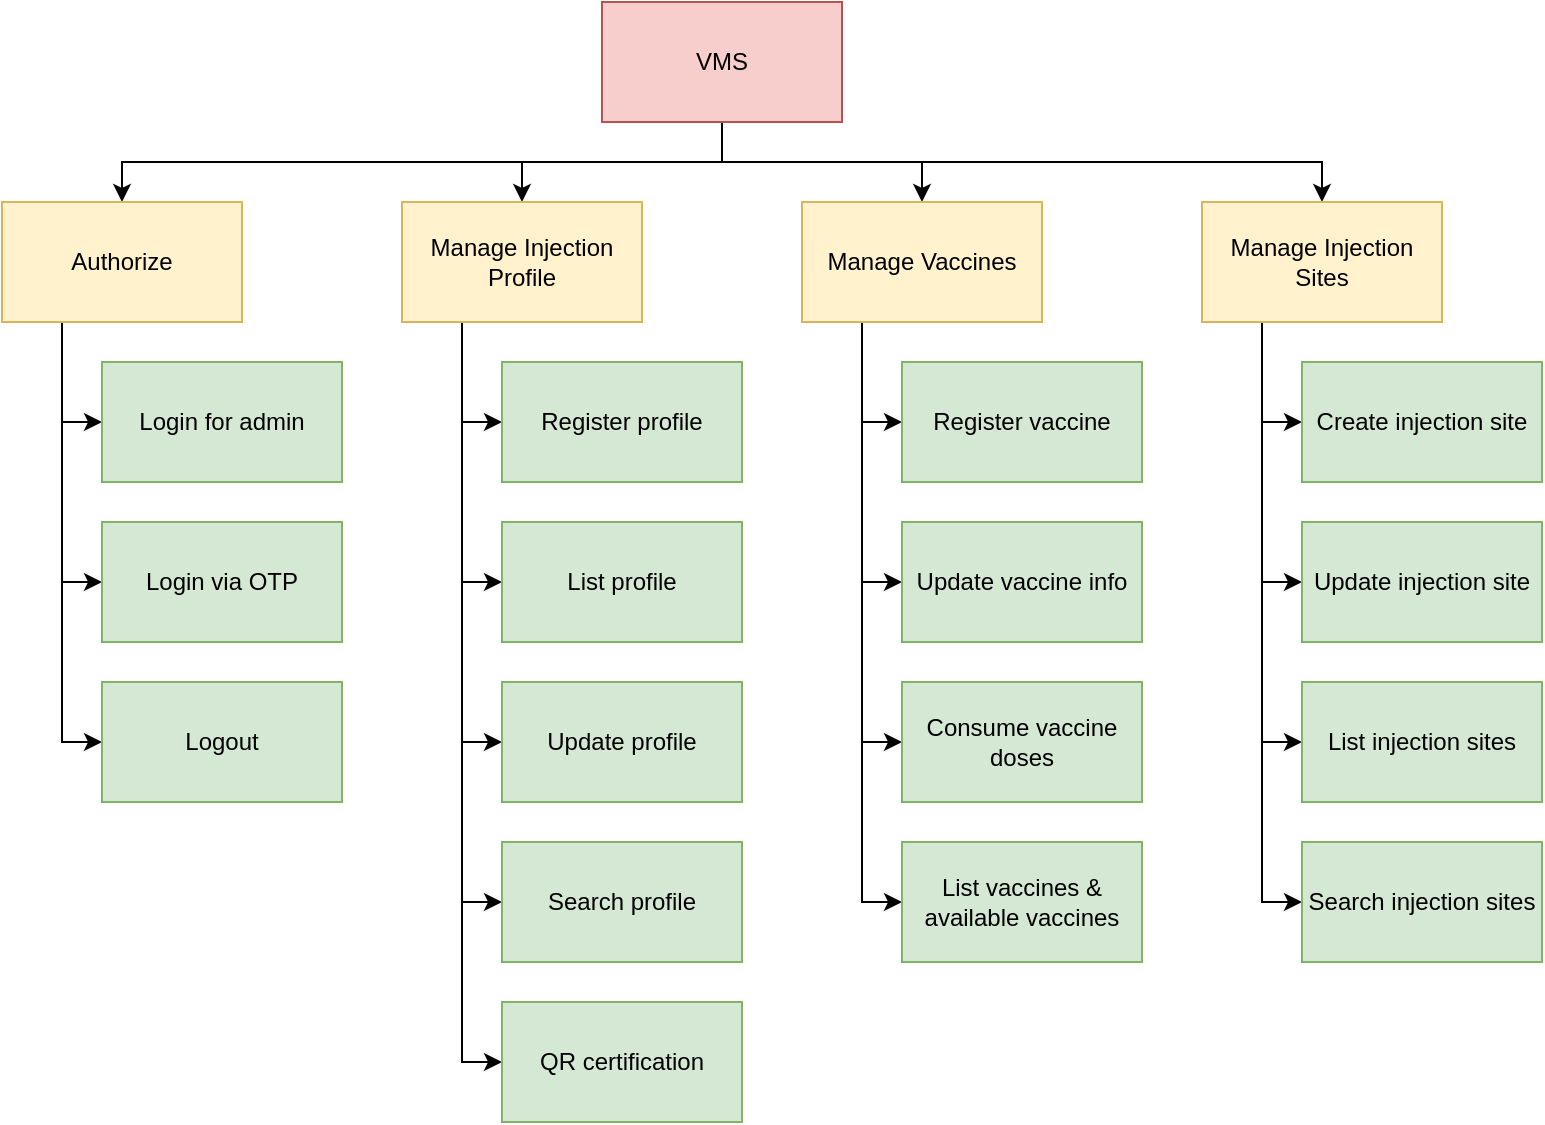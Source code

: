 <mxfile version="15.5.0" type="device" pages="4"><diagram id="y5hY4Z4zXOFLdtL73Wgx" name="BFD"><mxGraphModel dx="782" dy="428" grid="1" gridSize="10" guides="1" tooltips="1" connect="1" arrows="1" fold="1" page="1" pageScale="1" pageWidth="850" pageHeight="1100" math="0" shadow="0"><root><mxCell id="0"/><mxCell id="1" parent="0"/><mxCell id="92rDcQYIDpP8S6x5RBBd-23" style="edgeStyle=orthogonalEdgeStyle;rounded=0;orthogonalLoop=1;jettySize=auto;html=1;exitX=0.5;exitY=1;exitDx=0;exitDy=0;entryX=0.5;entryY=0;entryDx=0;entryDy=0;" parent="1" source="92rDcQYIDpP8S6x5RBBd-1" target="92rDcQYIDpP8S6x5RBBd-2" edge="1"><mxGeometry relative="1" as="geometry"/></mxCell><mxCell id="92rDcQYIDpP8S6x5RBBd-24" style="edgeStyle=orthogonalEdgeStyle;rounded=0;orthogonalLoop=1;jettySize=auto;html=1;exitX=0.5;exitY=1;exitDx=0;exitDy=0;entryX=0.5;entryY=0;entryDx=0;entryDy=0;" parent="1" source="92rDcQYIDpP8S6x5RBBd-1" target="92rDcQYIDpP8S6x5RBBd-7" edge="1"><mxGeometry relative="1" as="geometry"/></mxCell><mxCell id="92rDcQYIDpP8S6x5RBBd-25" style="edgeStyle=orthogonalEdgeStyle;rounded=0;orthogonalLoop=1;jettySize=auto;html=1;exitX=0.5;exitY=1;exitDx=0;exitDy=0;entryX=0.5;entryY=0;entryDx=0;entryDy=0;" parent="1" source="92rDcQYIDpP8S6x5RBBd-1" target="92rDcQYIDpP8S6x5RBBd-11" edge="1"><mxGeometry relative="1" as="geometry"/></mxCell><mxCell id="92rDcQYIDpP8S6x5RBBd-27" style="edgeStyle=orthogonalEdgeStyle;rounded=0;orthogonalLoop=1;jettySize=auto;html=1;exitX=0.5;exitY=1;exitDx=0;exitDy=0;entryX=0.5;entryY=0;entryDx=0;entryDy=0;" parent="1" source="92rDcQYIDpP8S6x5RBBd-1" target="92rDcQYIDpP8S6x5RBBd-26" edge="1"><mxGeometry relative="1" as="geometry"/></mxCell><mxCell id="92rDcQYIDpP8S6x5RBBd-1" value="VMS" style="rounded=0;whiteSpace=wrap;html=1;fillColor=#f8cecc;strokeColor=#b85450;" parent="1" vertex="1"><mxGeometry x="340" y="30" width="120" height="60" as="geometry"/></mxCell><mxCell id="92rDcQYIDpP8S6x5RBBd-5" style="edgeStyle=orthogonalEdgeStyle;rounded=0;orthogonalLoop=1;jettySize=auto;html=1;exitX=0.25;exitY=1;exitDx=0;exitDy=0;entryX=0;entryY=0.5;entryDx=0;entryDy=0;" parent="1" source="92rDcQYIDpP8S6x5RBBd-2" target="92rDcQYIDpP8S6x5RBBd-3" edge="1"><mxGeometry relative="1" as="geometry"/></mxCell><mxCell id="92rDcQYIDpP8S6x5RBBd-6" style="edgeStyle=orthogonalEdgeStyle;rounded=0;orthogonalLoop=1;jettySize=auto;html=1;exitX=0.25;exitY=1;exitDx=0;exitDy=0;entryX=0;entryY=0.5;entryDx=0;entryDy=0;" parent="1" source="92rDcQYIDpP8S6x5RBBd-2" target="92rDcQYIDpP8S6x5RBBd-4" edge="1"><mxGeometry relative="1" as="geometry"/></mxCell><mxCell id="92rDcQYIDpP8S6x5RBBd-13" style="edgeStyle=orthogonalEdgeStyle;rounded=0;orthogonalLoop=1;jettySize=auto;html=1;exitX=0.25;exitY=1;exitDx=0;exitDy=0;entryX=0;entryY=0.5;entryDx=0;entryDy=0;" parent="1" source="92rDcQYIDpP8S6x5RBBd-2" target="92rDcQYIDpP8S6x5RBBd-12" edge="1"><mxGeometry relative="1" as="geometry"/></mxCell><mxCell id="92rDcQYIDpP8S6x5RBBd-2" value="Authorize" style="rounded=0;whiteSpace=wrap;html=1;fillColor=#fff2cc;strokeColor=#d6b656;" parent="1" vertex="1"><mxGeometry x="40" y="130" width="120" height="60" as="geometry"/></mxCell><mxCell id="92rDcQYIDpP8S6x5RBBd-3" value="Login for admin" style="rounded=0;whiteSpace=wrap;html=1;fillColor=#d5e8d4;strokeColor=#82b366;" parent="1" vertex="1"><mxGeometry x="90" y="210" width="120" height="60" as="geometry"/></mxCell><mxCell id="92rDcQYIDpP8S6x5RBBd-4" value="Logout" style="rounded=0;whiteSpace=wrap;html=1;fillColor=#d5e8d4;strokeColor=#82b366;" parent="1" vertex="1"><mxGeometry x="90" y="370" width="120" height="60" as="geometry"/></mxCell><mxCell id="92rDcQYIDpP8S6x5RBBd-9" style="edgeStyle=orthogonalEdgeStyle;rounded=0;orthogonalLoop=1;jettySize=auto;html=1;exitX=0.25;exitY=1;exitDx=0;exitDy=0;entryX=0;entryY=0.5;entryDx=0;entryDy=0;" parent="1" source="92rDcQYIDpP8S6x5RBBd-7" target="92rDcQYIDpP8S6x5RBBd-8" edge="1"><mxGeometry relative="1" as="geometry"/></mxCell><mxCell id="92rDcQYIDpP8S6x5RBBd-15" style="edgeStyle=orthogonalEdgeStyle;rounded=0;orthogonalLoop=1;jettySize=auto;html=1;exitX=0.25;exitY=1;exitDx=0;exitDy=0;entryX=0;entryY=0.5;entryDx=0;entryDy=0;" parent="1" source="92rDcQYIDpP8S6x5RBBd-7" target="92rDcQYIDpP8S6x5RBBd-14" edge="1"><mxGeometry relative="1" as="geometry"/></mxCell><mxCell id="92rDcQYIDpP8S6x5RBBd-16" style="edgeStyle=orthogonalEdgeStyle;rounded=0;orthogonalLoop=1;jettySize=auto;html=1;exitX=0.25;exitY=1;exitDx=0;exitDy=0;entryX=0;entryY=0.5;entryDx=0;entryDy=0;" parent="1" source="92rDcQYIDpP8S6x5RBBd-7" target="92rDcQYIDpP8S6x5RBBd-10" edge="1"><mxGeometry relative="1" as="geometry"/></mxCell><mxCell id="92rDcQYIDpP8S6x5RBBd-22" style="edgeStyle=orthogonalEdgeStyle;rounded=0;orthogonalLoop=1;jettySize=auto;html=1;exitX=0.25;exitY=1;exitDx=0;exitDy=0;entryX=0;entryY=0.5;entryDx=0;entryDy=0;" parent="1" source="92rDcQYIDpP8S6x5RBBd-7" target="92rDcQYIDpP8S6x5RBBd-18" edge="1"><mxGeometry relative="1" as="geometry"/></mxCell><mxCell id="ISuqOUVv9w4NaHl_TYLi-12" style="edgeStyle=orthogonalEdgeStyle;rounded=0;orthogonalLoop=1;jettySize=auto;html=1;exitX=0.25;exitY=1;exitDx=0;exitDy=0;entryX=0;entryY=0.5;entryDx=0;entryDy=0;endArrow=classic;endFill=1;" parent="1" source="92rDcQYIDpP8S6x5RBBd-7" target="ISuqOUVv9w4NaHl_TYLi-11" edge="1"><mxGeometry relative="1" as="geometry"/></mxCell><mxCell id="92rDcQYIDpP8S6x5RBBd-7" value="Manage Injection Profile" style="rounded=0;whiteSpace=wrap;html=1;fillColor=#fff2cc;strokeColor=#d6b656;" parent="1" vertex="1"><mxGeometry x="240" y="130" width="120" height="60" as="geometry"/></mxCell><mxCell id="92rDcQYIDpP8S6x5RBBd-8" value="Register profile" style="rounded=0;whiteSpace=wrap;html=1;fillColor=#d5e8d4;strokeColor=#82b366;" parent="1" vertex="1"><mxGeometry x="290" y="210" width="120" height="60" as="geometry"/></mxCell><mxCell id="92rDcQYIDpP8S6x5RBBd-10" value="Update profile" style="rounded=0;whiteSpace=wrap;html=1;fillColor=#d5e8d4;strokeColor=#82b366;" parent="1" vertex="1"><mxGeometry x="290" y="370" width="120" height="60" as="geometry"/></mxCell><mxCell id="92rDcQYIDpP8S6x5RBBd-30" style="edgeStyle=orthogonalEdgeStyle;rounded=0;orthogonalLoop=1;jettySize=auto;html=1;exitX=0.25;exitY=1;exitDx=0;exitDy=0;entryX=0;entryY=0.5;entryDx=0;entryDy=0;" parent="1" source="92rDcQYIDpP8S6x5RBBd-11" target="92rDcQYIDpP8S6x5RBBd-28" edge="1"><mxGeometry relative="1" as="geometry"/></mxCell><mxCell id="92rDcQYIDpP8S6x5RBBd-31" style="edgeStyle=orthogonalEdgeStyle;rounded=0;orthogonalLoop=1;jettySize=auto;html=1;exitX=0.25;exitY=1;exitDx=0;exitDy=0;entryX=0;entryY=0.5;entryDx=0;entryDy=0;" parent="1" source="92rDcQYIDpP8S6x5RBBd-11" target="92rDcQYIDpP8S6x5RBBd-29" edge="1"><mxGeometry relative="1" as="geometry"/></mxCell><mxCell id="ISuqOUVv9w4NaHl_TYLi-3" style="edgeStyle=orthogonalEdgeStyle;rounded=0;orthogonalLoop=1;jettySize=auto;html=1;exitX=0.25;exitY=1;exitDx=0;exitDy=0;entryX=0;entryY=0.5;entryDx=0;entryDy=0;endArrow=classic;endFill=1;" parent="1" source="92rDcQYIDpP8S6x5RBBd-11" target="ISuqOUVv9w4NaHl_TYLi-1" edge="1"><mxGeometry relative="1" as="geometry"/></mxCell><mxCell id="ISuqOUVv9w4NaHl_TYLi-6" style="edgeStyle=orthogonalEdgeStyle;rounded=0;orthogonalLoop=1;jettySize=auto;html=1;exitX=0.25;exitY=1;exitDx=0;exitDy=0;entryX=0;entryY=0.5;entryDx=0;entryDy=0;endArrow=classic;endFill=1;" parent="1" source="92rDcQYIDpP8S6x5RBBd-11" target="ISuqOUVv9w4NaHl_TYLi-5" edge="1"><mxGeometry relative="1" as="geometry"/></mxCell><mxCell id="92rDcQYIDpP8S6x5RBBd-11" value="Manage Vaccines" style="rounded=0;whiteSpace=wrap;html=1;fillColor=#fff2cc;strokeColor=#d6b656;" parent="1" vertex="1"><mxGeometry x="440" y="130" width="120" height="60" as="geometry"/></mxCell><mxCell id="92rDcQYIDpP8S6x5RBBd-12" value="Login via OTP" style="rounded=0;whiteSpace=wrap;html=1;fillColor=#d5e8d4;strokeColor=#82b366;" parent="1" vertex="1"><mxGeometry x="90" y="290" width="120" height="60" as="geometry"/></mxCell><mxCell id="92rDcQYIDpP8S6x5RBBd-14" value="List profile" style="rounded=0;whiteSpace=wrap;html=1;fillColor=#d5e8d4;strokeColor=#82b366;" parent="1" vertex="1"><mxGeometry x="290" y="290" width="120" height="60" as="geometry"/></mxCell><mxCell id="92rDcQYIDpP8S6x5RBBd-18" value="QR certification" style="rounded=0;whiteSpace=wrap;html=1;fillColor=#d5e8d4;strokeColor=#82b366;" parent="1" vertex="1"><mxGeometry x="290" y="530" width="120" height="60" as="geometry"/></mxCell><mxCell id="92rDcQYIDpP8S6x5RBBd-34" style="edgeStyle=orthogonalEdgeStyle;rounded=0;orthogonalLoop=1;jettySize=auto;html=1;exitX=0.25;exitY=1;exitDx=0;exitDy=0;entryX=0;entryY=0.5;entryDx=0;entryDy=0;" parent="1" source="92rDcQYIDpP8S6x5RBBd-26" target="92rDcQYIDpP8S6x5RBBd-32" edge="1"><mxGeometry relative="1" as="geometry"/></mxCell><mxCell id="92rDcQYIDpP8S6x5RBBd-35" style="edgeStyle=orthogonalEdgeStyle;rounded=0;orthogonalLoop=1;jettySize=auto;html=1;exitX=0.25;exitY=1;exitDx=0;exitDy=0;entryX=0;entryY=0.5;entryDx=0;entryDy=0;" parent="1" source="92rDcQYIDpP8S6x5RBBd-26" target="92rDcQYIDpP8S6x5RBBd-33" edge="1"><mxGeometry relative="1" as="geometry"/></mxCell><mxCell id="ISuqOUVv9w4NaHl_TYLi-9" style="edgeStyle=orthogonalEdgeStyle;rounded=0;orthogonalLoop=1;jettySize=auto;html=1;exitX=0.25;exitY=1;exitDx=0;exitDy=0;entryX=0;entryY=0.5;entryDx=0;entryDy=0;endArrow=classic;endFill=1;" parent="1" source="92rDcQYIDpP8S6x5RBBd-26" target="ISuqOUVv9w4NaHl_TYLi-7" edge="1"><mxGeometry relative="1" as="geometry"/></mxCell><mxCell id="ISuqOUVv9w4NaHl_TYLi-10" style="edgeStyle=orthogonalEdgeStyle;rounded=0;orthogonalLoop=1;jettySize=auto;html=1;exitX=0.25;exitY=1;exitDx=0;exitDy=0;entryX=0;entryY=0.5;entryDx=0;entryDy=0;endArrow=classic;endFill=1;" parent="1" source="92rDcQYIDpP8S6x5RBBd-26" target="ISuqOUVv9w4NaHl_TYLi-8" edge="1"><mxGeometry relative="1" as="geometry"/></mxCell><mxCell id="92rDcQYIDpP8S6x5RBBd-26" value="Manage Injection Sites" style="rounded=0;whiteSpace=wrap;html=1;fillColor=#fff2cc;strokeColor=#d6b656;" parent="1" vertex="1"><mxGeometry x="640" y="130" width="120" height="60" as="geometry"/></mxCell><mxCell id="92rDcQYIDpP8S6x5RBBd-28" value="Register vaccine" style="rounded=0;whiteSpace=wrap;html=1;fillColor=#d5e8d4;strokeColor=#82b366;" parent="1" vertex="1"><mxGeometry x="490" y="210" width="120" height="60" as="geometry"/></mxCell><mxCell id="92rDcQYIDpP8S6x5RBBd-29" value="Update vaccine info" style="rounded=0;whiteSpace=wrap;html=1;fillColor=#d5e8d4;strokeColor=#82b366;" parent="1" vertex="1"><mxGeometry x="490" y="290" width="120" height="60" as="geometry"/></mxCell><mxCell id="92rDcQYIDpP8S6x5RBBd-32" value="Create injection site" style="rounded=0;whiteSpace=wrap;html=1;fillColor=#d5e8d4;strokeColor=#82b366;" parent="1" vertex="1"><mxGeometry x="690" y="210" width="120" height="60" as="geometry"/></mxCell><mxCell id="92rDcQYIDpP8S6x5RBBd-33" value="Update injection site" style="rounded=0;whiteSpace=wrap;html=1;fillColor=#d5e8d4;strokeColor=#82b366;" parent="1" vertex="1"><mxGeometry x="690" y="290" width="120" height="60" as="geometry"/></mxCell><mxCell id="ISuqOUVv9w4NaHl_TYLi-1" value="Consume vaccine doses" style="rounded=0;whiteSpace=wrap;html=1;fillColor=#d5e8d4;strokeColor=#82b366;" parent="1" vertex="1"><mxGeometry x="490" y="370" width="120" height="60" as="geometry"/></mxCell><mxCell id="ISuqOUVv9w4NaHl_TYLi-5" value="List vaccines &amp;amp; available vaccines" style="rounded=0;whiteSpace=wrap;html=1;fillColor=#d5e8d4;strokeColor=#82b366;" parent="1" vertex="1"><mxGeometry x="490" y="450" width="120" height="60" as="geometry"/></mxCell><mxCell id="ISuqOUVv9w4NaHl_TYLi-7" value="List injection sites" style="rounded=0;whiteSpace=wrap;html=1;fillColor=#d5e8d4;strokeColor=#82b366;" parent="1" vertex="1"><mxGeometry x="690" y="370" width="120" height="60" as="geometry"/></mxCell><mxCell id="ISuqOUVv9w4NaHl_TYLi-8" value="Search injection sites" style="rounded=0;whiteSpace=wrap;html=1;fillColor=#d5e8d4;strokeColor=#82b366;" parent="1" vertex="1"><mxGeometry x="690" y="450" width="120" height="60" as="geometry"/></mxCell><mxCell id="ISuqOUVv9w4NaHl_TYLi-11" value="Search profile" style="rounded=0;whiteSpace=wrap;html=1;fillColor=#d5e8d4;strokeColor=#82b366;" parent="1" vertex="1"><mxGeometry x="290" y="450" width="120" height="60" as="geometry"/></mxCell></root></mxGraphModel></diagram><diagram id="WPoV0GafxpqsAe6o5DpR" name="ERD"><mxGraphModel dx="782" dy="428" grid="1" gridSize="10" guides="1" tooltips="1" connect="1" arrows="1" fold="1" page="1" pageScale="1" pageWidth="850" pageHeight="1100" math="0" shadow="0"><root><mxCell id="1Oo2InGgGp8Klgf77hPp-0"/><mxCell id="1Oo2InGgGp8Klgf77hPp-1" parent="1Oo2InGgGp8Klgf77hPp-0"/><mxCell id="1Oo2InGgGp8Klgf77hPp-10" style="edgeStyle=orthogonalEdgeStyle;rounded=0;orthogonalLoop=1;jettySize=auto;html=1;exitX=0.5;exitY=1;exitDx=0;exitDy=0;entryX=0.25;entryY=0;entryDx=0;entryDy=0;endArrow=ERmany;endFill=0;" parent="1Oo2InGgGp8Klgf77hPp-1" source="1Oo2InGgGp8Klgf77hPp-21" target="1Oo2InGgGp8Klgf77hPp-3" edge="1"><mxGeometry relative="1" as="geometry"/></mxCell><mxCell id="1Oo2InGgGp8Klgf77hPp-22" style="edgeStyle=orthogonalEdgeStyle;rounded=0;orthogonalLoop=1;jettySize=auto;html=1;exitX=1;exitY=0.5;exitDx=0;exitDy=0;entryX=0;entryY=0.5;entryDx=0;entryDy=0;endArrow=none;endFill=0;" parent="1Oo2InGgGp8Klgf77hPp-1" source="1Oo2InGgGp8Klgf77hPp-2" target="1Oo2InGgGp8Klgf77hPp-21" edge="1"><mxGeometry relative="1" as="geometry"/></mxCell><mxCell id="1Oo2InGgGp8Klgf77hPp-2" value="User" style="rounded=0;whiteSpace=wrap;html=1;fillColor=#ffe6cc;strokeColor=#d79b00;" parent="1Oo2InGgGp8Klgf77hPp-1" vertex="1"><mxGeometry x="160" y="60" width="120" height="60" as="geometry"/></mxCell><mxCell id="1Oo2InGgGp8Klgf77hPp-3" value="Profile" style="rounded=0;whiteSpace=wrap;html=1;fillColor=#ffe6cc;strokeColor=#d79b00;" parent="1Oo2InGgGp8Klgf77hPp-1" vertex="1"><mxGeometry x="360" y="190" width="120" height="60" as="geometry"/></mxCell><mxCell id="1Oo2InGgGp8Klgf77hPp-25" style="edgeStyle=orthogonalEdgeStyle;rounded=0;orthogonalLoop=1;jettySize=auto;html=1;exitX=0.5;exitY=0;exitDx=0;exitDy=0;entryX=1;entryY=0.5;entryDx=0;entryDy=0;endArrow=none;endFill=0;" parent="1Oo2InGgGp8Klgf77hPp-1" source="1Oo2InGgGp8Klgf77hPp-4" target="1Oo2InGgGp8Klgf77hPp-24" edge="1"><mxGeometry relative="1" as="geometry"/></mxCell><mxCell id="1Oo2InGgGp8Klgf77hPp-4" value="Vaccine" style="rounded=0;whiteSpace=wrap;html=1;fillColor=#ffe6cc;strokeColor=#d79b00;" parent="1Oo2InGgGp8Klgf77hPp-1" vertex="1"><mxGeometry x="570" y="190" width="120" height="60" as="geometry"/></mxCell><mxCell id="1Oo2InGgGp8Klgf77hPp-5" value="Injection Site" style="rounded=0;whiteSpace=wrap;html=1;fillColor=#ffe6cc;strokeColor=#d79b00;" parent="1Oo2InGgGp8Klgf77hPp-1" vertex="1"><mxGeometry x="480" y="450" width="120" height="60" as="geometry"/></mxCell><mxCell id="1Oo2InGgGp8Klgf77hPp-19" style="edgeStyle=orthogonalEdgeStyle;rounded=0;orthogonalLoop=1;jettySize=auto;html=1;exitX=1;exitY=0.5;exitDx=0;exitDy=0;entryX=0;entryY=0.5;entryDx=0;entryDy=0;endArrow=none;endFill=0;" parent="1Oo2InGgGp8Klgf77hPp-1" source="1Oo2InGgGp8Klgf77hPp-6" target="1Oo2InGgGp8Klgf77hPp-15" edge="1"><mxGeometry relative="1" as="geometry"><Array as="points"><mxPoint x="320" y="400"/><mxPoint x="320" y="350"/></Array></mxGeometry></mxCell><mxCell id="1Oo2InGgGp8Klgf77hPp-6" value="Province" style="rounded=0;whiteSpace=wrap;html=1;fillColor=#ffe6cc;strokeColor=#d79b00;" parent="1Oo2InGgGp8Klgf77hPp-1" vertex="1"><mxGeometry x="160" y="370" width="120" height="60" as="geometry"/></mxCell><mxCell id="1Oo2InGgGp8Klgf77hPp-20" style="edgeStyle=orthogonalEdgeStyle;rounded=0;orthogonalLoop=1;jettySize=auto;html=1;exitX=1;exitY=0.5;exitDx=0;exitDy=0;entryX=0;entryY=0.5;entryDx=0;entryDy=0;endArrow=none;endFill=0;" parent="1Oo2InGgGp8Klgf77hPp-1" source="1Oo2InGgGp8Klgf77hPp-7" target="1Oo2InGgGp8Klgf77hPp-15" edge="1"><mxGeometry relative="1" as="geometry"><Array as="points"><mxPoint x="320" y="480"/><mxPoint x="320" y="350"/></Array></mxGeometry></mxCell><mxCell id="1Oo2InGgGp8Klgf77hPp-7" value="District" style="rounded=0;whiteSpace=wrap;html=1;fillColor=#ffe6cc;strokeColor=#d79b00;" parent="1Oo2InGgGp8Klgf77hPp-1" vertex="1"><mxGeometry x="160" y="450" width="120" height="60" as="geometry"/></mxCell><mxCell id="1Oo2InGgGp8Klgf77hPp-18" style="edgeStyle=orthogonalEdgeStyle;rounded=0;orthogonalLoop=1;jettySize=auto;html=1;exitX=1;exitY=0.5;exitDx=0;exitDy=0;entryX=0;entryY=0.5;entryDx=0;entryDy=0;endArrow=none;endFill=0;" parent="1Oo2InGgGp8Klgf77hPp-1" source="1Oo2InGgGp8Klgf77hPp-8" target="1Oo2InGgGp8Klgf77hPp-15" edge="1"><mxGeometry relative="1" as="geometry"><Array as="points"><mxPoint x="320" y="320"/><mxPoint x="320" y="350"/></Array></mxGeometry></mxCell><mxCell id="1Oo2InGgGp8Klgf77hPp-8" value="Nation" style="rounded=0;whiteSpace=wrap;html=1;fillColor=#ffe6cc;strokeColor=#d79b00;" parent="1Oo2InGgGp8Klgf77hPp-1" vertex="1"><mxGeometry x="160" y="290" width="120" height="60" as="geometry"/></mxCell><mxCell id="1Oo2InGgGp8Klgf77hPp-16" style="edgeStyle=orthogonalEdgeStyle;rounded=0;orthogonalLoop=1;jettySize=auto;html=1;exitX=1;exitY=0.5;exitDx=0;exitDy=0;entryX=0;entryY=0.5;entryDx=0;entryDy=0;endArrow=none;endFill=0;" parent="1Oo2InGgGp8Klgf77hPp-1" source="1Oo2InGgGp8Klgf77hPp-9" target="1Oo2InGgGp8Klgf77hPp-15" edge="1"><mxGeometry relative="1" as="geometry"><Array as="points"><mxPoint x="320" y="240"/><mxPoint x="320" y="350"/></Array></mxGeometry></mxCell><mxCell id="1Oo2InGgGp8Klgf77hPp-9" value="Country" style="rounded=0;whiteSpace=wrap;html=1;fillColor=#ffe6cc;strokeColor=#d79b00;" parent="1Oo2InGgGp8Klgf77hPp-1" vertex="1"><mxGeometry x="160" y="210" width="120" height="60" as="geometry"/></mxCell><mxCell id="1Oo2InGgGp8Klgf77hPp-17" style="edgeStyle=orthogonalEdgeStyle;rounded=0;orthogonalLoop=1;jettySize=auto;html=1;exitX=0.5;exitY=0;exitDx=0;exitDy=0;entryX=0.25;entryY=1;entryDx=0;entryDy=0;endArrow=ERmany;endFill=0;" parent="1Oo2InGgGp8Klgf77hPp-1" source="1Oo2InGgGp8Klgf77hPp-15" target="1Oo2InGgGp8Klgf77hPp-3" edge="1"><mxGeometry relative="1" as="geometry"/></mxCell><mxCell id="1Oo2InGgGp8Klgf77hPp-15" value="locate" style="rhombus;whiteSpace=wrap;html=1;fillColor=#d5e8d4;strokeColor=#82b366;" parent="1Oo2InGgGp8Klgf77hPp-1" vertex="1"><mxGeometry x="350" y="310" width="80" height="80" as="geometry"/></mxCell><mxCell id="1Oo2InGgGp8Klgf77hPp-21" value="create" style="rhombus;whiteSpace=wrap;html=1;fillColor=#d5e8d4;strokeColor=#82b366;" parent="1Oo2InGgGp8Klgf77hPp-1" vertex="1"><mxGeometry x="350" y="50" width="80" height="80" as="geometry"/></mxCell><mxCell id="1Oo2InGgGp8Klgf77hPp-26" style="edgeStyle=orthogonalEdgeStyle;rounded=0;orthogonalLoop=1;jettySize=auto;html=1;exitX=0;exitY=0.5;exitDx=0;exitDy=0;entryX=0.75;entryY=0;entryDx=0;entryDy=0;endArrow=ERmany;endFill=0;" parent="1Oo2InGgGp8Klgf77hPp-1" source="1Oo2InGgGp8Klgf77hPp-24" target="1Oo2InGgGp8Klgf77hPp-3" edge="1"><mxGeometry relative="1" as="geometry"/></mxCell><mxCell id="1Oo2InGgGp8Klgf77hPp-24" value="inject" style="rhombus;whiteSpace=wrap;html=1;fillColor=#d5e8d4;strokeColor=#82b366;" parent="1Oo2InGgGp8Klgf77hPp-1" vertex="1"><mxGeometry x="500" y="50" width="80" height="80" as="geometry"/></mxCell><mxCell id="1Oo2InGgGp8Klgf77hPp-28" style="edgeStyle=orthogonalEdgeStyle;rounded=0;orthogonalLoop=1;jettySize=auto;html=1;exitX=0;exitY=0.5;exitDx=0;exitDy=0;entryX=0.75;entryY=1;entryDx=0;entryDy=0;endArrow=ERmany;endFill=0;" parent="1Oo2InGgGp8Klgf77hPp-1" source="1Oo2InGgGp8Klgf77hPp-27" target="1Oo2InGgGp8Klgf77hPp-3" edge="1"><mxGeometry relative="1" as="geometry"/></mxCell><mxCell id="1Oo2InGgGp8Klgf77hPp-29" style="edgeStyle=orthogonalEdgeStyle;rounded=0;orthogonalLoop=1;jettySize=auto;html=1;exitX=0.5;exitY=1;exitDx=0;exitDy=0;entryX=0.5;entryY=0;entryDx=0;entryDy=0;endArrow=none;endFill=0;" parent="1Oo2InGgGp8Klgf77hPp-1" source="1Oo2InGgGp8Klgf77hPp-27" target="1Oo2InGgGp8Klgf77hPp-5" edge="1"><mxGeometry relative="1" as="geometry"/></mxCell><mxCell id="1Oo2InGgGp8Klgf77hPp-27" value="assign" style="rhombus;whiteSpace=wrap;html=1;fillColor=#d5e8d4;strokeColor=#82b366;" parent="1Oo2InGgGp8Klgf77hPp-1" vertex="1"><mxGeometry x="500" y="310" width="80" height="80" as="geometry"/></mxCell></root></mxGraphModel></diagram><diagram id="0LjTvkJj2HHYv_iIPfRw" name="Authorize"><mxGraphModel dx="782" dy="428" grid="1" gridSize="10" guides="1" tooltips="1" connect="1" arrows="1" fold="1" page="1" pageScale="1" pageWidth="850" pageHeight="1100" math="0" shadow="0"><root><mxCell id="K0XerDRnWH2tn7SUTdXi-0"/><mxCell id="K0XerDRnWH2tn7SUTdXi-1" parent="K0XerDRnWH2tn7SUTdXi-0"/><mxCell id="rDtp6R01_qP1vD2lKjSR-3" style="edgeStyle=orthogonalEdgeStyle;rounded=0;orthogonalLoop=1;jettySize=auto;html=1;exitX=0.5;exitY=0.5;exitDx=0;exitDy=0;exitPerimeter=0;endArrow=classic;endFill=1;entryX=0;entryY=0.5;entryDx=0;entryDy=0;" parent="K0XerDRnWH2tn7SUTdXi-1" source="rDtp6R01_qP1vD2lKjSR-0" target="rDtp6R01_qP1vD2lKjSR-2" edge="1"><mxGeometry relative="1" as="geometry"><mxPoint x="340.0" y="89.667" as="targetPoint"/></mxGeometry></mxCell><mxCell id="rDtp6R01_qP1vD2lKjSR-4" value="&lt;div style=&quot;text-align: left&quot;&gt;phone&lt;/div&gt;&lt;div style=&quot;text-align: left&quot;&gt;password&lt;/div&gt;" style="edgeLabel;html=1;align=center;verticalAlign=middle;resizable=0;points=[];labelBackgroundColor=none;" parent="rDtp6R01_qP1vD2lKjSR-3" vertex="1" connectable="0"><mxGeometry x="-0.106" y="1" relative="1" as="geometry"><mxPoint x="18" y="1" as="offset"/></mxGeometry></mxCell><mxCell id="rDtp6R01_qP1vD2lKjSR-0" value="Admin" style="shape=umlActor;verticalLabelPosition=bottom;verticalAlign=top;html=1;outlineConnect=0;" parent="K0XerDRnWH2tn7SUTdXi-1" vertex="1"><mxGeometry x="140" y="60" width="30" height="60" as="geometry"/></mxCell><mxCell id="rDtp6R01_qP1vD2lKjSR-10" style="edgeStyle=orthogonalEdgeStyle;rounded=0;orthogonalLoop=1;jettySize=auto;html=1;exitX=0.5;exitY=0.5;exitDx=0;exitDy=0;exitPerimeter=0;entryX=0;entryY=0.5;entryDx=0;entryDy=0;endArrow=classic;endFill=1;" parent="K0XerDRnWH2tn7SUTdXi-1" source="rDtp6R01_qP1vD2lKjSR-1" target="rDtp6R01_qP1vD2lKjSR-9" edge="1"><mxGeometry relative="1" as="geometry"><Array as="points"><mxPoint x="210" y="210"/><mxPoint x="210" y="210"/></Array></mxGeometry></mxCell><mxCell id="rDtp6R01_qP1vD2lKjSR-11" value="phone" style="edgeLabel;html=1;align=center;verticalAlign=middle;resizable=0;points=[];" parent="rDtp6R01_qP1vD2lKjSR-10" vertex="1" connectable="0"><mxGeometry x="0.04" relative="1" as="geometry"><mxPoint x="15" as="offset"/></mxGeometry></mxCell><mxCell id="rDtp6R01_qP1vD2lKjSR-14" style="edgeStyle=orthogonalEdgeStyle;rounded=0;orthogonalLoop=1;jettySize=auto;html=1;exitX=0.5;exitY=0.5;exitDx=0;exitDy=0;exitPerimeter=0;entryX=0;entryY=0.5;entryDx=0;entryDy=0;endArrow=classic;endFill=1;" parent="K0XerDRnWH2tn7SUTdXi-1" source="rDtp6R01_qP1vD2lKjSR-1" target="rDtp6R01_qP1vD2lKjSR-12" edge="1"><mxGeometry relative="1" as="geometry"><Array as="points"><mxPoint x="200" y="210"/><mxPoint x="200" y="290"/></Array></mxGeometry></mxCell><mxCell id="rDtp6R01_qP1vD2lKjSR-15" value="OTP" style="edgeLabel;html=1;align=center;verticalAlign=middle;resizable=0;points=[];" parent="rDtp6R01_qP1vD2lKjSR-14" vertex="1" connectable="0"><mxGeometry x="0.354" relative="1" as="geometry"><mxPoint as="offset"/></mxGeometry></mxCell><mxCell id="rDtp6R01_qP1vD2lKjSR-1" value="Guest" style="shape=umlActor;verticalLabelPosition=bottom;verticalAlign=top;html=1;outlineConnect=0;" parent="K0XerDRnWH2tn7SUTdXi-1" vertex="1"><mxGeometry x="140" y="180" width="30" height="60" as="geometry"/></mxCell><mxCell id="rDtp6R01_qP1vD2lKjSR-6" style="edgeStyle=orthogonalEdgeStyle;rounded=0;orthogonalLoop=1;jettySize=auto;html=1;exitX=1;exitY=0.5;exitDx=0;exitDy=0;entryX=0;entryY=0.5;entryDx=0;entryDy=0;endArrow=classic;endFill=1;" parent="K0XerDRnWH2tn7SUTdXi-1" source="rDtp6R01_qP1vD2lKjSR-2" target="rDtp6R01_qP1vD2lKjSR-5" edge="1"><mxGeometry relative="1" as="geometry"/></mxCell><mxCell id="rDtp6R01_qP1vD2lKjSR-2" value="Find user by phone" style="rounded=0;whiteSpace=wrap;html=1;" parent="K0XerDRnWH2tn7SUTdXi-1" vertex="1"><mxGeometry x="270" y="60" width="120" height="60" as="geometry"/></mxCell><mxCell id="rDtp6R01_qP1vD2lKjSR-8" style="edgeStyle=orthogonalEdgeStyle;rounded=0;orthogonalLoop=1;jettySize=auto;html=1;exitX=1;exitY=0.5;exitDx=0;exitDy=0;entryX=0;entryY=0.5;entryDx=0;entryDy=0;endArrow=classic;endFill=1;" parent="K0XerDRnWH2tn7SUTdXi-1" source="rDtp6R01_qP1vD2lKjSR-5" target="rDtp6R01_qP1vD2lKjSR-7" edge="1"><mxGeometry relative="1" as="geometry"/></mxCell><mxCell id="rDtp6R01_qP1vD2lKjSR-5" value="Verify password" style="rounded=0;whiteSpace=wrap;html=1;labelBackgroundColor=none;align=center;" parent="K0XerDRnWH2tn7SUTdXi-1" vertex="1"><mxGeometry x="440" y="60" width="120" height="60" as="geometry"/></mxCell><mxCell id="rDtp6R01_qP1vD2lKjSR-7" value="Redirect to admin panel" style="rounded=0;whiteSpace=wrap;html=1;labelBackgroundColor=none;align=center;" parent="K0XerDRnWH2tn7SUTdXi-1" vertex="1"><mxGeometry x="610" y="60" width="120" height="60" as="geometry"/></mxCell><mxCell id="rDtp6R01_qP1vD2lKjSR-13" style="edgeStyle=orthogonalEdgeStyle;rounded=0;orthogonalLoop=1;jettySize=auto;html=1;exitX=1;exitY=0.5;exitDx=0;exitDy=0;endArrow=classic;endFill=1;" parent="K0XerDRnWH2tn7SUTdXi-1" source="rDtp6R01_qP1vD2lKjSR-9" target="rDtp6R01_qP1vD2lKjSR-12" edge="1"><mxGeometry relative="1" as="geometry"/></mxCell><mxCell id="rDtp6R01_qP1vD2lKjSR-9" value="Send OTP to phone via Firebase" style="rounded=0;whiteSpace=wrap;html=1;labelBackgroundColor=none;align=center;" parent="K0XerDRnWH2tn7SUTdXi-1" vertex="1"><mxGeometry x="270" y="180" width="120" height="60" as="geometry"/></mxCell><mxCell id="rDtp6R01_qP1vD2lKjSR-17" style="edgeStyle=orthogonalEdgeStyle;rounded=0;orthogonalLoop=1;jettySize=auto;html=1;exitX=1;exitY=0.5;exitDx=0;exitDy=0;entryX=0;entryY=0.5;entryDx=0;entryDy=0;endArrow=classic;endFill=1;" parent="K0XerDRnWH2tn7SUTdXi-1" source="rDtp6R01_qP1vD2lKjSR-12" target="rDtp6R01_qP1vD2lKjSR-16" edge="1"><mxGeometry relative="1" as="geometry"/></mxCell><mxCell id="rDtp6R01_qP1vD2lKjSR-12" value="Verify OTP" style="rounded=0;whiteSpace=wrap;html=1;labelBackgroundColor=none;align=center;" parent="K0XerDRnWH2tn7SUTdXi-1" vertex="1"><mxGeometry x="440" y="260" width="120" height="60" as="geometry"/></mxCell><mxCell id="rDtp6R01_qP1vD2lKjSR-16" value="Redirect to profiles list" style="rounded=0;whiteSpace=wrap;html=1;labelBackgroundColor=none;align=center;" parent="K0XerDRnWH2tn7SUTdXi-1" vertex="1"><mxGeometry x="610" y="260" width="120" height="60" as="geometry"/></mxCell></root></mxGraphModel></diagram><diagram id="27wx0qh5zbhxCirMQcmm" name="Injection Flow"><mxGraphModel dx="920" dy="504" grid="1" gridSize="10" guides="1" tooltips="1" connect="1" arrows="1" fold="1" page="1" pageScale="1" pageWidth="850" pageHeight="1100" math="0" shadow="0"><root><mxCell id="tPn-GBBint-_ZXaBxwtV-0"/><mxCell id="tPn-GBBint-_ZXaBxwtV-1" parent="tPn-GBBint-_ZXaBxwtV-0"/><mxCell id="bxExucOWsAM0EY7bQv0d-0" style="edgeStyle=orthogonalEdgeStyle;rounded=0;orthogonalLoop=1;jettySize=auto;html=1;exitX=0.5;exitY=0.5;exitDx=0;exitDy=0;exitPerimeter=0;entryX=0;entryY=0.5;entryDx=0;entryDy=0;" edge="1" parent="tPn-GBBint-_ZXaBxwtV-1" source="h5dC0_kzGgV1iYmQv9I6-0" target="h5dC0_kzGgV1iYmQv9I6-1"><mxGeometry relative="1" as="geometry"/></mxCell><mxCell id="h5dC0_kzGgV1iYmQv9I6-0" value="Guest" style="shape=umlActor;verticalLabelPosition=bottom;verticalAlign=top;html=1;outlineConnect=0;" vertex="1" parent="tPn-GBBint-_ZXaBxwtV-1"><mxGeometry x="160" y="60" width="30" height="60" as="geometry"/></mxCell><mxCell id="1Mbsq5qO2iHqeoHqY7sB-1" style="edgeStyle=orthogonalEdgeStyle;rounded=0;orthogonalLoop=1;jettySize=auto;html=1;exitX=1;exitY=0.5;exitDx=0;exitDy=0;entryX=0.5;entryY=0;entryDx=0;entryDy=0;" edge="1" parent="tPn-GBBint-_ZXaBxwtV-1" source="h5dC0_kzGgV1iYmQv9I6-1" target="1Mbsq5qO2iHqeoHqY7sB-0"><mxGeometry relative="1" as="geometry"/></mxCell><mxCell id="h5dC0_kzGgV1iYmQv9I6-1" value="Register profile" style="rounded=0;whiteSpace=wrap;html=1;" vertex="1" parent="tPn-GBBint-_ZXaBxwtV-1"><mxGeometry x="240" y="60" width="120" height="60" as="geometry"/></mxCell><mxCell id="1Mbsq5qO2iHqeoHqY7sB-2" style="edgeStyle=orthogonalEdgeStyle;rounded=0;orthogonalLoop=1;jettySize=auto;html=1;exitX=0.5;exitY=0.5;exitDx=0;exitDy=0;exitPerimeter=0;entryX=0;entryY=0.5;entryDx=0;entryDy=0;" edge="1" parent="tPn-GBBint-_ZXaBxwtV-1" source="bxExucOWsAM0EY7bQv0d-1" target="1Mbsq5qO2iHqeoHqY7sB-0"><mxGeometry relative="1" as="geometry"/></mxCell><mxCell id="bxExucOWsAM0EY7bQv0d-1" value="Admin" style="shape=umlActor;verticalLabelPosition=bottom;verticalAlign=top;html=1;outlineConnect=0;" vertex="1" parent="tPn-GBBint-_ZXaBxwtV-1"><mxGeometry x="160" y="180" width="30" height="60" as="geometry"/></mxCell><mxCell id="1Mbsq5qO2iHqeoHqY7sB-4" style="edgeStyle=orthogonalEdgeStyle;rounded=0;orthogonalLoop=1;jettySize=auto;html=1;exitX=1;exitY=0.5;exitDx=0;exitDy=0;entryX=0;entryY=0.5;entryDx=0;entryDy=0;" edge="1" parent="tPn-GBBint-_ZXaBxwtV-1" source="1Mbsq5qO2iHqeoHqY7sB-0" target="1Mbsq5qO2iHqeoHqY7sB-3"><mxGeometry relative="1" as="geometry"/></mxCell><mxCell id="1Mbsq5qO2iHqeoHqY7sB-6" style="edgeStyle=orthogonalEdgeStyle;rounded=0;orthogonalLoop=1;jettySize=auto;html=1;exitX=1;exitY=0.5;exitDx=0;exitDy=0;entryX=0;entryY=0.5;entryDx=0;entryDy=0;" edge="1" parent="tPn-GBBint-_ZXaBxwtV-1" source="1Mbsq5qO2iHqeoHqY7sB-0" target="1Mbsq5qO2iHqeoHqY7sB-5"><mxGeometry relative="1" as="geometry"><Array as="points"><mxPoint x="460" y="210"/><mxPoint x="460" y="300"/></Array></mxGeometry></mxCell><mxCell id="1Mbsq5qO2iHqeoHqY7sB-0" value="Update profile status to CHECKED_IN" style="rounded=0;whiteSpace=wrap;html=1;" vertex="1" parent="tPn-GBBint-_ZXaBxwtV-1"><mxGeometry x="320" y="180" width="120" height="60" as="geometry"/></mxCell><mxCell id="1Mbsq5qO2iHqeoHqY7sB-7" style="edgeStyle=orthogonalEdgeStyle;rounded=0;orthogonalLoop=1;jettySize=auto;html=1;exitX=1;exitY=0.5;exitDx=0;exitDy=0;entryX=0;entryY=0.5;entryDx=0;entryDy=0;" edge="1" parent="tPn-GBBint-_ZXaBxwtV-1" source="1Mbsq5qO2iHqeoHqY7sB-3" target="1Mbsq5qO2iHqeoHqY7sB-5"><mxGeometry relative="1" as="geometry"/></mxCell><mxCell id="1Mbsq5qO2iHqeoHqY7sB-9" style="edgeStyle=orthogonalEdgeStyle;rounded=0;orthogonalLoop=1;jettySize=auto;html=1;exitX=1;exitY=0.5;exitDx=0;exitDy=0;entryX=0;entryY=0.5;entryDx=0;entryDy=0;" edge="1" parent="tPn-GBBint-_ZXaBxwtV-1" source="1Mbsq5qO2iHqeoHqY7sB-3" target="1Mbsq5qO2iHqeoHqY7sB-8"><mxGeometry relative="1" as="geometry"/></mxCell><mxCell id="1Mbsq5qO2iHqeoHqY7sB-3" value="Update profile status to&amp;nbsp;&lt;span style=&quot;color: rgb(12 , 12 , 13) ; font-family: &amp;#34;segoe ui&amp;#34; , &amp;#34;san francisco&amp;#34; , &amp;#34;ubuntu&amp;#34; , &amp;#34;fira sans&amp;#34; , &amp;#34;roboto&amp;#34; , &amp;#34;arial&amp;#34; , &amp;#34;helvetica&amp;#34; , sans-serif ; font-size: 13px ; background-color: rgb(255 , 255 , 255)&quot;&gt;SCREENED&lt;br&gt;Update vaccine (optinal)&lt;br&gt;&lt;/span&gt;" style="rounded=0;whiteSpace=wrap;html=1;" vertex="1" parent="tPn-GBBint-_ZXaBxwtV-1"><mxGeometry x="480" y="170" width="120" height="80" as="geometry"/></mxCell><mxCell id="1Mbsq5qO2iHqeoHqY7sB-5" value="Update profile status to&amp;nbsp;&lt;span style=&quot;color: rgb(12 , 12 , 13) ; font-family: &amp;#34;segoe ui&amp;#34; , &amp;#34;san francisco&amp;#34; , &amp;#34;ubuntu&amp;#34; , &amp;#34;fira sans&amp;#34; , &amp;#34;roboto&amp;#34; , &amp;#34;arial&amp;#34; , &amp;#34;helvetica&amp;#34; , sans-serif ; font-size: 13px ; background-color: rgb(255 , 255 , 255)&quot;&gt;REJECTED&lt;/span&gt;" style="rounded=0;whiteSpace=wrap;html=1;" vertex="1" parent="tPn-GBBint-_ZXaBxwtV-1"><mxGeometry x="640" y="270" width="120" height="60" as="geometry"/></mxCell><mxCell id="1Mbsq5qO2iHqeoHqY7sB-11" style="edgeStyle=orthogonalEdgeStyle;rounded=0;orthogonalLoop=1;jettySize=auto;html=1;exitX=1;exitY=0.5;exitDx=0;exitDy=0;entryX=0;entryY=0.5;entryDx=0;entryDy=0;" edge="1" parent="tPn-GBBint-_ZXaBxwtV-1" source="1Mbsq5qO2iHqeoHqY7sB-8" target="1Mbsq5qO2iHqeoHqY7sB-10"><mxGeometry relative="1" as="geometry"/></mxCell><mxCell id="1Mbsq5qO2iHqeoHqY7sB-13" style="edgeStyle=orthogonalEdgeStyle;rounded=0;orthogonalLoop=1;jettySize=auto;html=1;exitX=1;exitY=0.5;exitDx=0;exitDy=0;entryX=0;entryY=0.5;entryDx=0;entryDy=0;" edge="1" parent="tPn-GBBint-_ZXaBxwtV-1" source="1Mbsq5qO2iHqeoHqY7sB-8" target="1Mbsq5qO2iHqeoHqY7sB-12"><mxGeometry relative="1" as="geometry"/></mxCell><mxCell id="1Mbsq5qO2iHqeoHqY7sB-8" value="Update profile status to &lt;font color=&quot;#0c0c0d&quot; face=&quot;segoe ui, san francisco, ubuntu, fira sans, roboto, arial, helvetica, sans-serif&quot;&gt;&lt;span style=&quot;font-size: 13px ; background-color: rgb(255 , 255 , 255)&quot;&gt;INJECTED&lt;/span&gt;&lt;/font&gt;" style="rounded=0;whiteSpace=wrap;html=1;" vertex="1" parent="tPn-GBBint-_ZXaBxwtV-1"><mxGeometry x="640" y="180" width="120" height="60" as="geometry"/></mxCell><mxCell id="1Mbsq5qO2iHqeoHqY7sB-10" value="Update profile status to &lt;font color=&quot;#0c0c0d&quot; face=&quot;segoe ui, san francisco, ubuntu, fira sans, roboto, arial, helvetica, sans-serif&quot;&gt;&lt;span style=&quot;font-size: 13px ; background-color: rgb(255 , 255 , 255)&quot;&gt;COMPLETED&lt;/span&gt;&lt;/font&gt;" style="rounded=0;whiteSpace=wrap;html=1;" vertex="1" parent="tPn-GBBint-_ZXaBxwtV-1"><mxGeometry x="800" y="180" width="120" height="60" as="geometry"/></mxCell><mxCell id="1Mbsq5qO2iHqeoHqY7sB-12" value="Update profile status to &lt;font color=&quot;#0c0c0d&quot; face=&quot;segoe ui, san francisco, ubuntu, fira sans, roboto, arial, helvetica, sans-serif&quot;&gt;&lt;span style=&quot;font-size: 13px ; background-color: rgb(255 , 255 , 255)&quot;&gt;FAILED&lt;/span&gt;&lt;/font&gt;" style="rounded=0;whiteSpace=wrap;html=1;" vertex="1" parent="tPn-GBBint-_ZXaBxwtV-1"><mxGeometry x="800" y="270" width="120" height="60" as="geometry"/></mxCell></root></mxGraphModel></diagram></mxfile>